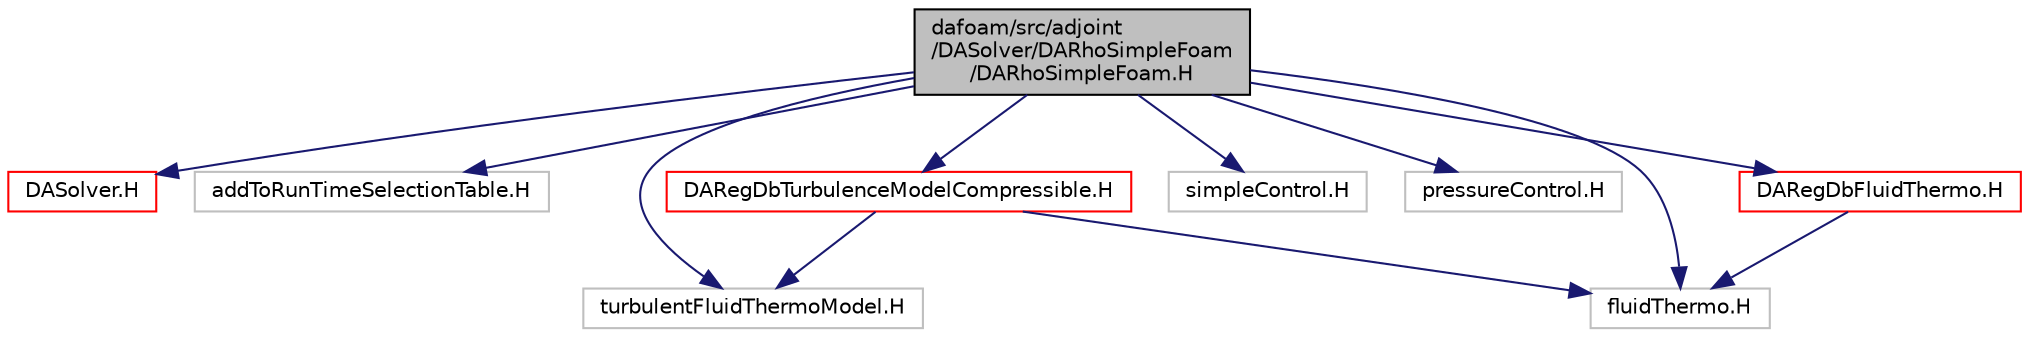 digraph "dafoam/src/adjoint/DASolver/DARhoSimpleFoam/DARhoSimpleFoam.H"
{
  bgcolor="transparent";
  edge [fontname="Helvetica",fontsize="10",labelfontname="Helvetica",labelfontsize="10"];
  node [fontname="Helvetica",fontsize="10",shape=record];
  Node0 [label="dafoam/src/adjoint\l/DASolver/DARhoSimpleFoam\l/DARhoSimpleFoam.H",height=0.2,width=0.4,color="black", fillcolor="grey75", style="filled", fontcolor="black"];
  Node0 -> Node1 [color="midnightblue",fontsize="10",style="solid",fontname="Helvetica"];
  Node1 [label="DASolver.H",height=0.2,width=0.4,color="red",URL="$DASolver_8H.html"];
  Node0 -> Node48 [color="midnightblue",fontsize="10",style="solid",fontname="Helvetica"];
  Node48 [label="addToRunTimeSelectionTable.H",height=0.2,width=0.4,color="grey75"];
  Node0 -> Node49 [color="midnightblue",fontsize="10",style="solid",fontname="Helvetica"];
  Node49 [label="fluidThermo.H",height=0.2,width=0.4,color="grey75"];
  Node0 -> Node50 [color="midnightblue",fontsize="10",style="solid",fontname="Helvetica"];
  Node50 [label="turbulentFluidThermoModel.H",height=0.2,width=0.4,color="grey75"];
  Node0 -> Node51 [color="midnightblue",fontsize="10",style="solid",fontname="Helvetica"];
  Node51 [label="simpleControl.H",height=0.2,width=0.4,color="grey75"];
  Node0 -> Node52 [color="midnightblue",fontsize="10",style="solid",fontname="Helvetica"];
  Node52 [label="pressureControl.H",height=0.2,width=0.4,color="grey75"];
  Node0 -> Node53 [color="midnightblue",fontsize="10",style="solid",fontname="Helvetica"];
  Node53 [label="DARegDbFluidThermo.H",height=0.2,width=0.4,color="red",URL="$DARegDbFluidThermo_8H.html"];
  Node53 -> Node49 [color="midnightblue",fontsize="10",style="solid",fontname="Helvetica"];
  Node0 -> Node54 [color="midnightblue",fontsize="10",style="solid",fontname="Helvetica"];
  Node54 [label="DARegDbTurbulenceModelCompressible.H",height=0.2,width=0.4,color="red",URL="$DARegDbTurbulenceModelCompressible_8H.html"];
  Node54 -> Node49 [color="midnightblue",fontsize="10",style="solid",fontname="Helvetica"];
  Node54 -> Node50 [color="midnightblue",fontsize="10",style="solid",fontname="Helvetica"];
}

